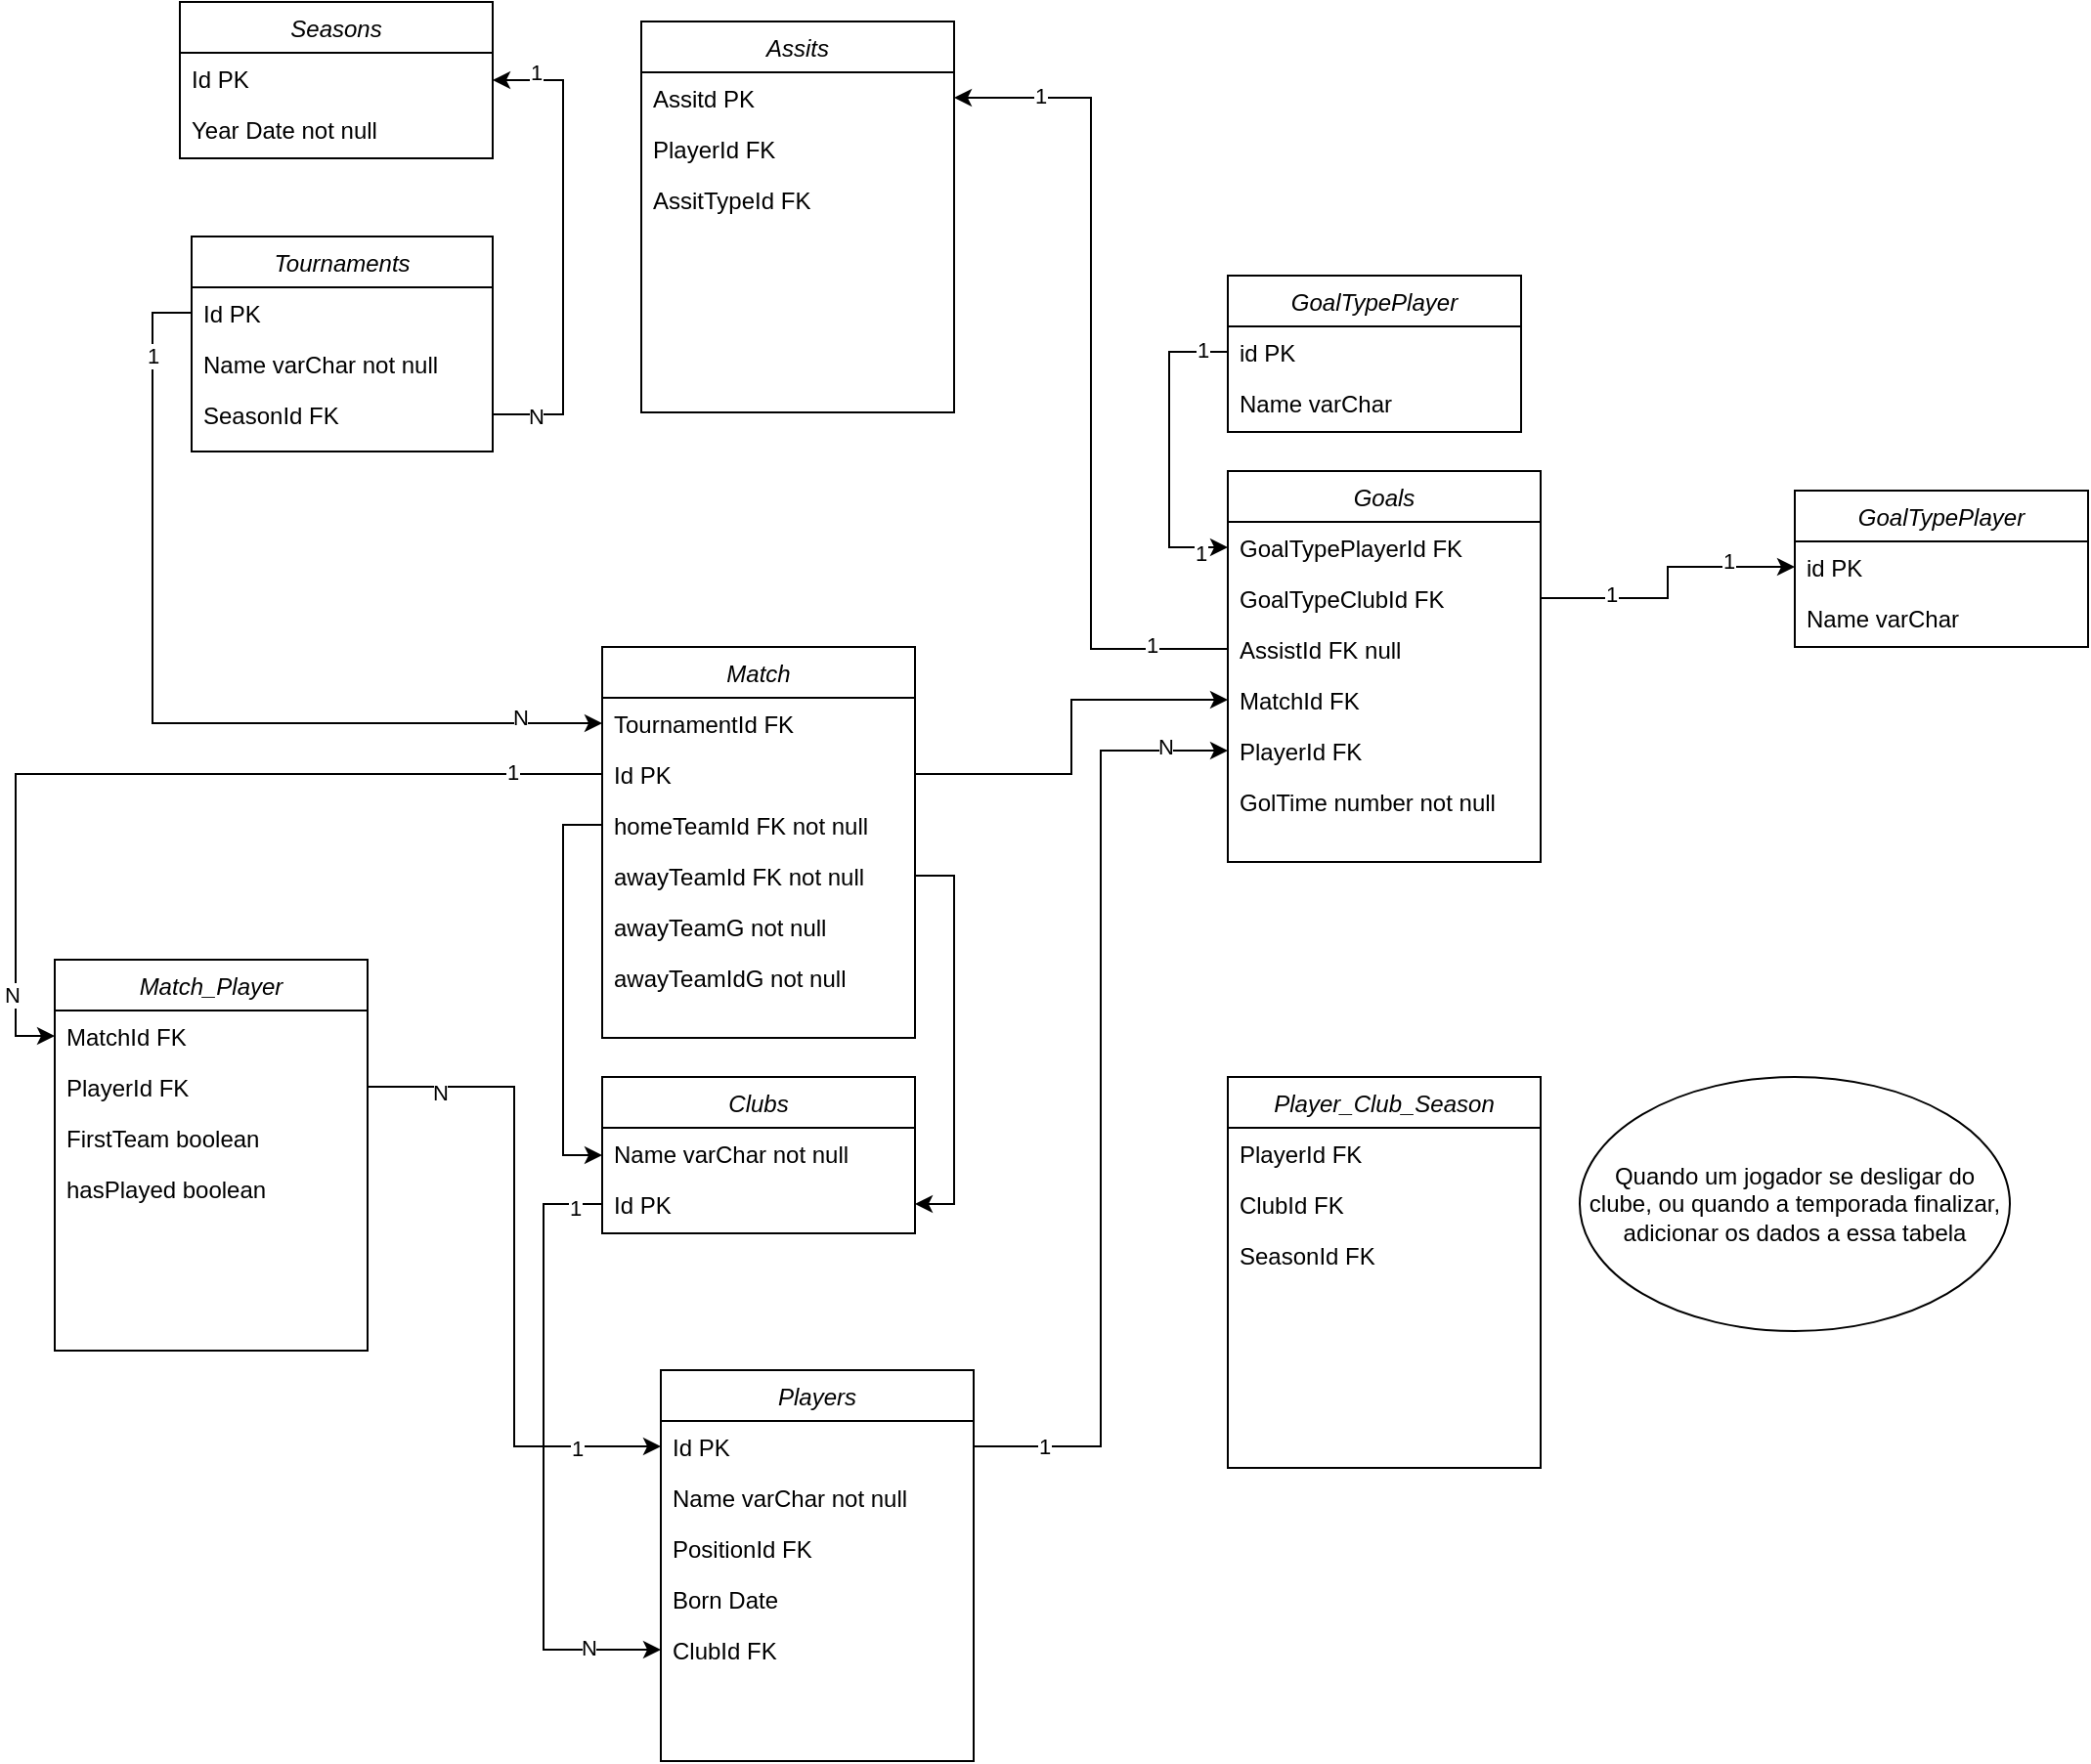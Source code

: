 <mxfile version="22.1.2" type="device">
  <diagram id="C5RBs43oDa-KdzZeNtuy" name="Page-1">
    <mxGraphModel dx="1728" dy="1906" grid="1" gridSize="10" guides="1" tooltips="1" connect="1" arrows="1" fold="1" page="1" pageScale="1" pageWidth="827" pageHeight="1169" math="0" shadow="0">
      <root>
        <mxCell id="WIyWlLk6GJQsqaUBKTNV-0" />
        <mxCell id="WIyWlLk6GJQsqaUBKTNV-1" parent="WIyWlLk6GJQsqaUBKTNV-0" />
        <mxCell id="zkfFHV4jXpPFQw0GAbJ--0" value="Clubs" style="swimlane;fontStyle=2;align=center;verticalAlign=top;childLayout=stackLayout;horizontal=1;startSize=26;horizontalStack=0;resizeParent=1;resizeLast=0;collapsible=1;marginBottom=0;rounded=0;shadow=0;strokeWidth=1;" parent="WIyWlLk6GJQsqaUBKTNV-1" vertex="1">
          <mxGeometry x="340" y="300" width="160" height="80" as="geometry">
            <mxRectangle x="230" y="140" width="160" height="26" as="alternateBounds" />
          </mxGeometry>
        </mxCell>
        <mxCell id="ih_lmi8sI8dgWhT0qdOS-45" value="Name varChar not null" style="text;align=left;verticalAlign=top;spacingLeft=4;spacingRight=4;overflow=hidden;rotatable=0;points=[[0,0.5],[1,0.5]];portConstraint=eastwest;" vertex="1" parent="zkfFHV4jXpPFQw0GAbJ--0">
          <mxGeometry y="26" width="160" height="26" as="geometry" />
        </mxCell>
        <mxCell id="zkfFHV4jXpPFQw0GAbJ--1" value="Id PK" style="text;align=left;verticalAlign=top;spacingLeft=4;spacingRight=4;overflow=hidden;rotatable=0;points=[[0,0.5],[1,0.5]];portConstraint=eastwest;" parent="zkfFHV4jXpPFQw0GAbJ--0" vertex="1">
          <mxGeometry y="52" width="160" height="26" as="geometry" />
        </mxCell>
        <mxCell id="ih_lmi8sI8dgWhT0qdOS-0" value="Seasons" style="swimlane;fontStyle=2;align=center;verticalAlign=top;childLayout=stackLayout;horizontal=1;startSize=26;horizontalStack=0;resizeParent=1;resizeLast=0;collapsible=1;marginBottom=0;rounded=0;shadow=0;strokeWidth=1;" vertex="1" parent="WIyWlLk6GJQsqaUBKTNV-1">
          <mxGeometry x="124" y="-250" width="160" height="80" as="geometry">
            <mxRectangle x="230" y="140" width="160" height="26" as="alternateBounds" />
          </mxGeometry>
        </mxCell>
        <mxCell id="ih_lmi8sI8dgWhT0qdOS-1" value="Id PK" style="text;align=left;verticalAlign=top;spacingLeft=4;spacingRight=4;overflow=hidden;rotatable=0;points=[[0,0.5],[1,0.5]];portConstraint=eastwest;" vertex="1" parent="ih_lmi8sI8dgWhT0qdOS-0">
          <mxGeometry y="26" width="160" height="26" as="geometry" />
        </mxCell>
        <mxCell id="ih_lmi8sI8dgWhT0qdOS-2" value="Year Date not null" style="text;align=left;verticalAlign=top;spacingLeft=4;spacingRight=4;overflow=hidden;rotatable=0;points=[[0,0.5],[1,0.5]];portConstraint=eastwest;" vertex="1" parent="ih_lmi8sI8dgWhT0qdOS-0">
          <mxGeometry y="52" width="160" height="26" as="geometry" />
        </mxCell>
        <mxCell id="ih_lmi8sI8dgWhT0qdOS-4" value="Tournaments" style="swimlane;fontStyle=2;align=center;verticalAlign=top;childLayout=stackLayout;horizontal=1;startSize=26;horizontalStack=0;resizeParent=1;resizeLast=0;collapsible=1;marginBottom=0;rounded=0;shadow=0;strokeWidth=1;" vertex="1" parent="WIyWlLk6GJQsqaUBKTNV-1">
          <mxGeometry x="130" y="-130" width="154" height="110" as="geometry">
            <mxRectangle x="230" y="140" width="160" height="26" as="alternateBounds" />
          </mxGeometry>
        </mxCell>
        <mxCell id="ih_lmi8sI8dgWhT0qdOS-5" value="Id PK" style="text;align=left;verticalAlign=top;spacingLeft=4;spacingRight=4;overflow=hidden;rotatable=0;points=[[0,0.5],[1,0.5]];portConstraint=eastwest;" vertex="1" parent="ih_lmi8sI8dgWhT0qdOS-4">
          <mxGeometry y="26" width="154" height="26" as="geometry" />
        </mxCell>
        <mxCell id="ih_lmi8sI8dgWhT0qdOS-8" value="Name varChar not null" style="text;align=left;verticalAlign=top;spacingLeft=4;spacingRight=4;overflow=hidden;rotatable=0;points=[[0,0.5],[1,0.5]];portConstraint=eastwest;" vertex="1" parent="ih_lmi8sI8dgWhT0qdOS-4">
          <mxGeometry y="52" width="154" height="26" as="geometry" />
        </mxCell>
        <mxCell id="ih_lmi8sI8dgWhT0qdOS-10" value="SeasonId FK" style="text;align=left;verticalAlign=top;spacingLeft=4;spacingRight=4;overflow=hidden;rotatable=0;points=[[0,0.5],[1,0.5]];portConstraint=eastwest;" vertex="1" parent="ih_lmi8sI8dgWhT0qdOS-4">
          <mxGeometry y="78" width="154" height="26" as="geometry" />
        </mxCell>
        <mxCell id="ih_lmi8sI8dgWhT0qdOS-65" value="Match" style="swimlane;fontStyle=2;align=center;verticalAlign=top;childLayout=stackLayout;horizontal=1;startSize=26;horizontalStack=0;resizeParent=1;resizeLast=0;collapsible=1;marginBottom=0;rounded=0;shadow=0;strokeWidth=1;" vertex="1" parent="WIyWlLk6GJQsqaUBKTNV-1">
          <mxGeometry x="340" y="80" width="160" height="200" as="geometry">
            <mxRectangle x="230" y="140" width="160" height="26" as="alternateBounds" />
          </mxGeometry>
        </mxCell>
        <mxCell id="ih_lmi8sI8dgWhT0qdOS-71" value="TournamentId FK" style="text;align=left;verticalAlign=top;spacingLeft=4;spacingRight=4;overflow=hidden;rotatable=0;points=[[0,0.5],[1,0.5]];portConstraint=eastwest;" vertex="1" parent="ih_lmi8sI8dgWhT0qdOS-65">
          <mxGeometry y="26" width="160" height="26" as="geometry" />
        </mxCell>
        <mxCell id="ih_lmi8sI8dgWhT0qdOS-70" value="Id PK" style="text;align=left;verticalAlign=top;spacingLeft=4;spacingRight=4;overflow=hidden;rotatable=0;points=[[0,0.5],[1,0.5]];portConstraint=eastwest;" vertex="1" parent="ih_lmi8sI8dgWhT0qdOS-65">
          <mxGeometry y="52" width="160" height="26" as="geometry" />
        </mxCell>
        <mxCell id="ih_lmi8sI8dgWhT0qdOS-81" value="homeTeamId FK not null" style="text;align=left;verticalAlign=top;spacingLeft=4;spacingRight=4;overflow=hidden;rotatable=0;points=[[0,0.5],[1,0.5]];portConstraint=eastwest;" vertex="1" parent="ih_lmi8sI8dgWhT0qdOS-65">
          <mxGeometry y="78" width="160" height="26" as="geometry" />
        </mxCell>
        <mxCell id="ih_lmi8sI8dgWhT0qdOS-82" value="awayTeamId FK not null" style="text;align=left;verticalAlign=top;spacingLeft=4;spacingRight=4;overflow=hidden;rotatable=0;points=[[0,0.5],[1,0.5]];portConstraint=eastwest;" vertex="1" parent="ih_lmi8sI8dgWhT0qdOS-65">
          <mxGeometry y="104" width="160" height="26" as="geometry" />
        </mxCell>
        <mxCell id="ih_lmi8sI8dgWhT0qdOS-130" value="awayTeamG not null" style="text;align=left;verticalAlign=top;spacingLeft=4;spacingRight=4;overflow=hidden;rotatable=0;points=[[0,0.5],[1,0.5]];portConstraint=eastwest;" vertex="1" parent="ih_lmi8sI8dgWhT0qdOS-65">
          <mxGeometry y="130" width="160" height="26" as="geometry" />
        </mxCell>
        <mxCell id="ih_lmi8sI8dgWhT0qdOS-131" value="awayTeamIdG not null" style="text;align=left;verticalAlign=top;spacingLeft=4;spacingRight=4;overflow=hidden;rotatable=0;points=[[0,0.5],[1,0.5]];portConstraint=eastwest;" vertex="1" parent="ih_lmi8sI8dgWhT0qdOS-65">
          <mxGeometry y="156" width="160" height="26" as="geometry" />
        </mxCell>
        <mxCell id="ih_lmi8sI8dgWhT0qdOS-75" value="Goals" style="swimlane;fontStyle=2;align=center;verticalAlign=top;childLayout=stackLayout;horizontal=1;startSize=26;horizontalStack=0;resizeParent=1;resizeLast=0;collapsible=1;marginBottom=0;rounded=0;shadow=0;strokeWidth=1;" vertex="1" parent="WIyWlLk6GJQsqaUBKTNV-1">
          <mxGeometry x="660" y="-10" width="160" height="200" as="geometry">
            <mxRectangle x="230" y="140" width="160" height="26" as="alternateBounds" />
          </mxGeometry>
        </mxCell>
        <mxCell id="ih_lmi8sI8dgWhT0qdOS-80" value="GoalTypePlayerId FK" style="text;align=left;verticalAlign=top;spacingLeft=4;spacingRight=4;overflow=hidden;rotatable=0;points=[[0,0.5],[1,0.5]];portConstraint=eastwest;" vertex="1" parent="ih_lmi8sI8dgWhT0qdOS-75">
          <mxGeometry y="26" width="160" height="26" as="geometry" />
        </mxCell>
        <mxCell id="ih_lmi8sI8dgWhT0qdOS-161" value="GoalTypeClubId FK" style="text;align=left;verticalAlign=top;spacingLeft=4;spacingRight=4;overflow=hidden;rotatable=0;points=[[0,0.5],[1,0.5]];portConstraint=eastwest;" vertex="1" parent="ih_lmi8sI8dgWhT0qdOS-75">
          <mxGeometry y="52" width="160" height="26" as="geometry" />
        </mxCell>
        <mxCell id="ih_lmi8sI8dgWhT0qdOS-88" value="AssistId FK null " style="text;align=left;verticalAlign=top;spacingLeft=4;spacingRight=4;overflow=hidden;rotatable=0;points=[[0,0.5],[1,0.5]];portConstraint=eastwest;" vertex="1" parent="ih_lmi8sI8dgWhT0qdOS-75">
          <mxGeometry y="78" width="160" height="26" as="geometry" />
        </mxCell>
        <mxCell id="ih_lmi8sI8dgWhT0qdOS-76" value="MatchId FK" style="text;align=left;verticalAlign=top;spacingLeft=4;spacingRight=4;overflow=hidden;rotatable=0;points=[[0,0.5],[1,0.5]];portConstraint=eastwest;" vertex="1" parent="ih_lmi8sI8dgWhT0qdOS-75">
          <mxGeometry y="104" width="160" height="26" as="geometry" />
        </mxCell>
        <mxCell id="ih_lmi8sI8dgWhT0qdOS-79" value="PlayerId FK&#xa;" style="text;align=left;verticalAlign=top;spacingLeft=4;spacingRight=4;overflow=hidden;rotatable=0;points=[[0,0.5],[1,0.5]];portConstraint=eastwest;" vertex="1" parent="ih_lmi8sI8dgWhT0qdOS-75">
          <mxGeometry y="130" width="160" height="26" as="geometry" />
        </mxCell>
        <mxCell id="ih_lmi8sI8dgWhT0qdOS-132" value="GolTime number not null" style="text;align=left;verticalAlign=top;spacingLeft=4;spacingRight=4;overflow=hidden;rotatable=0;points=[[0,0.5],[1,0.5]];portConstraint=eastwest;" vertex="1" parent="ih_lmi8sI8dgWhT0qdOS-75">
          <mxGeometry y="156" width="160" height="26" as="geometry" />
        </mxCell>
        <mxCell id="ih_lmi8sI8dgWhT0qdOS-83" value="Assits" style="swimlane;fontStyle=2;align=center;verticalAlign=top;childLayout=stackLayout;horizontal=1;startSize=26;horizontalStack=0;resizeParent=1;resizeLast=0;collapsible=1;marginBottom=0;rounded=0;shadow=0;strokeWidth=1;" vertex="1" parent="WIyWlLk6GJQsqaUBKTNV-1">
          <mxGeometry x="360" y="-240" width="160" height="200" as="geometry">
            <mxRectangle x="230" y="140" width="160" height="26" as="alternateBounds" />
          </mxGeometry>
        </mxCell>
        <mxCell id="ih_lmi8sI8dgWhT0qdOS-87" value="Assitd PK" style="text;align=left;verticalAlign=top;spacingLeft=4;spacingRight=4;overflow=hidden;rotatable=0;points=[[0,0.5],[1,0.5]];portConstraint=eastwest;" vertex="1" parent="ih_lmi8sI8dgWhT0qdOS-83">
          <mxGeometry y="26" width="160" height="26" as="geometry" />
        </mxCell>
        <mxCell id="ih_lmi8sI8dgWhT0qdOS-85" value="PlayerId FK&#xa;" style="text;align=left;verticalAlign=top;spacingLeft=4;spacingRight=4;overflow=hidden;rotatable=0;points=[[0,0.5],[1,0.5]];portConstraint=eastwest;" vertex="1" parent="ih_lmi8sI8dgWhT0qdOS-83">
          <mxGeometry y="52" width="160" height="26" as="geometry" />
        </mxCell>
        <mxCell id="ih_lmi8sI8dgWhT0qdOS-86" value="AssitTypeId FK" style="text;align=left;verticalAlign=top;spacingLeft=4;spacingRight=4;overflow=hidden;rotatable=0;points=[[0,0.5],[1,0.5]];portConstraint=eastwest;" vertex="1" parent="ih_lmi8sI8dgWhT0qdOS-83">
          <mxGeometry y="78" width="160" height="26" as="geometry" />
        </mxCell>
        <mxCell id="ih_lmi8sI8dgWhT0qdOS-89" value="Match_Player" style="swimlane;fontStyle=2;align=center;verticalAlign=top;childLayout=stackLayout;horizontal=1;startSize=26;horizontalStack=0;resizeParent=1;resizeLast=0;collapsible=1;marginBottom=0;rounded=0;shadow=0;strokeWidth=1;" vertex="1" parent="WIyWlLk6GJQsqaUBKTNV-1">
          <mxGeometry x="60" y="240" width="160" height="200" as="geometry">
            <mxRectangle x="230" y="140" width="160" height="26" as="alternateBounds" />
          </mxGeometry>
        </mxCell>
        <mxCell id="ih_lmi8sI8dgWhT0qdOS-90" value="MatchId FK" style="text;align=left;verticalAlign=top;spacingLeft=4;spacingRight=4;overflow=hidden;rotatable=0;points=[[0,0.5],[1,0.5]];portConstraint=eastwest;" vertex="1" parent="ih_lmi8sI8dgWhT0qdOS-89">
          <mxGeometry y="26" width="160" height="26" as="geometry" />
        </mxCell>
        <mxCell id="ih_lmi8sI8dgWhT0qdOS-100" value="PlayerId FK" style="text;align=left;verticalAlign=top;spacingLeft=4;spacingRight=4;overflow=hidden;rotatable=0;points=[[0,0.5],[1,0.5]];portConstraint=eastwest;" vertex="1" parent="ih_lmi8sI8dgWhT0qdOS-89">
          <mxGeometry y="52" width="160" height="26" as="geometry" />
        </mxCell>
        <mxCell id="ih_lmi8sI8dgWhT0qdOS-101" value="FirstTeam boolean" style="text;align=left;verticalAlign=top;spacingLeft=4;spacingRight=4;overflow=hidden;rotatable=0;points=[[0,0.5],[1,0.5]];portConstraint=eastwest;" vertex="1" parent="ih_lmi8sI8dgWhT0qdOS-89">
          <mxGeometry y="78" width="160" height="26" as="geometry" />
        </mxCell>
        <mxCell id="ih_lmi8sI8dgWhT0qdOS-103" value="hasPlayed boolean" style="text;align=left;verticalAlign=top;spacingLeft=4;spacingRight=4;overflow=hidden;rotatable=0;points=[[0,0.5],[1,0.5]];portConstraint=eastwest;" vertex="1" parent="ih_lmi8sI8dgWhT0qdOS-89">
          <mxGeometry y="104" width="160" height="26" as="geometry" />
        </mxCell>
        <mxCell id="ih_lmi8sI8dgWhT0qdOS-110" value="Players" style="swimlane;fontStyle=2;align=center;verticalAlign=top;childLayout=stackLayout;horizontal=1;startSize=26;horizontalStack=0;resizeParent=1;resizeLast=0;collapsible=1;marginBottom=0;rounded=0;shadow=0;strokeWidth=1;" vertex="1" parent="WIyWlLk6GJQsqaUBKTNV-1">
          <mxGeometry x="370" y="450" width="160" height="200" as="geometry">
            <mxRectangle x="230" y="140" width="160" height="26" as="alternateBounds" />
          </mxGeometry>
        </mxCell>
        <mxCell id="ih_lmi8sI8dgWhT0qdOS-111" value="Id PK" style="text;align=left;verticalAlign=top;spacingLeft=4;spacingRight=4;overflow=hidden;rotatable=0;points=[[0,0.5],[1,0.5]];portConstraint=eastwest;" vertex="1" parent="ih_lmi8sI8dgWhT0qdOS-110">
          <mxGeometry y="26" width="160" height="26" as="geometry" />
        </mxCell>
        <mxCell id="ih_lmi8sI8dgWhT0qdOS-112" value="Name varChar not null" style="text;align=left;verticalAlign=top;spacingLeft=4;spacingRight=4;overflow=hidden;rotatable=0;points=[[0,0.5],[1,0.5]];portConstraint=eastwest;" vertex="1" parent="ih_lmi8sI8dgWhT0qdOS-110">
          <mxGeometry y="52" width="160" height="26" as="geometry" />
        </mxCell>
        <mxCell id="ih_lmi8sI8dgWhT0qdOS-113" value="PositionId FK" style="text;align=left;verticalAlign=top;spacingLeft=4;spacingRight=4;overflow=hidden;rotatable=0;points=[[0,0.5],[1,0.5]];portConstraint=eastwest;" vertex="1" parent="ih_lmi8sI8dgWhT0qdOS-110">
          <mxGeometry y="78" width="160" height="26" as="geometry" />
        </mxCell>
        <mxCell id="ih_lmi8sI8dgWhT0qdOS-133" value="Born Date" style="text;align=left;verticalAlign=top;spacingLeft=4;spacingRight=4;overflow=hidden;rotatable=0;points=[[0,0.5],[1,0.5]];portConstraint=eastwest;" vertex="1" parent="ih_lmi8sI8dgWhT0qdOS-110">
          <mxGeometry y="104" width="160" height="26" as="geometry" />
        </mxCell>
        <mxCell id="ih_lmi8sI8dgWhT0qdOS-140" value="ClubId FK" style="text;align=left;verticalAlign=top;spacingLeft=4;spacingRight=4;overflow=hidden;rotatable=0;points=[[0,0.5],[1,0.5]];portConstraint=eastwest;" vertex="1" parent="ih_lmi8sI8dgWhT0qdOS-110">
          <mxGeometry y="130" width="160" height="26" as="geometry" />
        </mxCell>
        <mxCell id="ih_lmi8sI8dgWhT0qdOS-118" style="edgeStyle=orthogonalEdgeStyle;rounded=0;orthogonalLoop=1;jettySize=auto;html=1;exitX=1;exitY=0.5;exitDx=0;exitDy=0;" edge="1" parent="WIyWlLk6GJQsqaUBKTNV-1" source="ih_lmi8sI8dgWhT0qdOS-10" target="ih_lmi8sI8dgWhT0qdOS-1">
          <mxGeometry relative="1" as="geometry">
            <Array as="points">
              <mxPoint x="320" y="-39" />
              <mxPoint x="320" y="-210" />
            </Array>
          </mxGeometry>
        </mxCell>
        <mxCell id="ih_lmi8sI8dgWhT0qdOS-149" value="1" style="edgeLabel;html=1;align=center;verticalAlign=middle;resizable=0;points=[];" vertex="1" connectable="0" parent="ih_lmi8sI8dgWhT0qdOS-118">
          <mxGeometry x="0.819" y="-4" relative="1" as="geometry">
            <mxPoint as="offset" />
          </mxGeometry>
        </mxCell>
        <mxCell id="ih_lmi8sI8dgWhT0qdOS-150" value="N" style="edgeLabel;html=1;align=center;verticalAlign=middle;resizable=0;points=[];" vertex="1" connectable="0" parent="ih_lmi8sI8dgWhT0qdOS-118">
          <mxGeometry x="-0.819" y="-1" relative="1" as="geometry">
            <mxPoint as="offset" />
          </mxGeometry>
        </mxCell>
        <mxCell id="ih_lmi8sI8dgWhT0qdOS-119" style="edgeStyle=orthogonalEdgeStyle;rounded=0;orthogonalLoop=1;jettySize=auto;html=1;exitX=0;exitY=0.5;exitDx=0;exitDy=0;entryX=0;entryY=0.5;entryDx=0;entryDy=0;" edge="1" parent="WIyWlLk6GJQsqaUBKTNV-1" source="ih_lmi8sI8dgWhT0qdOS-5" target="ih_lmi8sI8dgWhT0qdOS-71">
          <mxGeometry relative="1" as="geometry" />
        </mxCell>
        <mxCell id="ih_lmi8sI8dgWhT0qdOS-185" value="1" style="edgeLabel;html=1;align=center;verticalAlign=middle;resizable=0;points=[];" vertex="1" connectable="0" parent="ih_lmi8sI8dgWhT0qdOS-119">
          <mxGeometry x="-0.819" relative="1" as="geometry">
            <mxPoint as="offset" />
          </mxGeometry>
        </mxCell>
        <mxCell id="ih_lmi8sI8dgWhT0qdOS-186" value="N" style="edgeLabel;html=1;align=center;verticalAlign=middle;resizable=0;points=[];" vertex="1" connectable="0" parent="ih_lmi8sI8dgWhT0qdOS-119">
          <mxGeometry x="0.817" y="3" relative="1" as="geometry">
            <mxPoint as="offset" />
          </mxGeometry>
        </mxCell>
        <mxCell id="ih_lmi8sI8dgWhT0qdOS-120" style="edgeStyle=orthogonalEdgeStyle;rounded=0;orthogonalLoop=1;jettySize=auto;html=1;exitX=0;exitY=0.5;exitDx=0;exitDy=0;entryX=0;entryY=0.5;entryDx=0;entryDy=0;" edge="1" parent="WIyWlLk6GJQsqaUBKTNV-1" source="ih_lmi8sI8dgWhT0qdOS-81" target="zkfFHV4jXpPFQw0GAbJ--0">
          <mxGeometry relative="1" as="geometry" />
        </mxCell>
        <mxCell id="ih_lmi8sI8dgWhT0qdOS-121" style="edgeStyle=orthogonalEdgeStyle;rounded=0;orthogonalLoop=1;jettySize=auto;html=1;exitX=1;exitY=0.5;exitDx=0;exitDy=0;entryX=1;entryY=0.5;entryDx=0;entryDy=0;" edge="1" parent="WIyWlLk6GJQsqaUBKTNV-1" source="ih_lmi8sI8dgWhT0qdOS-82" target="zkfFHV4jXpPFQw0GAbJ--1">
          <mxGeometry relative="1" as="geometry" />
        </mxCell>
        <mxCell id="ih_lmi8sI8dgWhT0qdOS-122" style="edgeStyle=orthogonalEdgeStyle;rounded=0;orthogonalLoop=1;jettySize=auto;html=1;exitX=1;exitY=0.5;exitDx=0;exitDy=0;entryX=0;entryY=0.5;entryDx=0;entryDy=0;" edge="1" parent="WIyWlLk6GJQsqaUBKTNV-1" source="ih_lmi8sI8dgWhT0qdOS-70" target="ih_lmi8sI8dgWhT0qdOS-76">
          <mxGeometry relative="1" as="geometry" />
        </mxCell>
        <mxCell id="ih_lmi8sI8dgWhT0qdOS-126" style="edgeStyle=orthogonalEdgeStyle;rounded=0;orthogonalLoop=1;jettySize=auto;html=1;exitX=0;exitY=0.5;exitDx=0;exitDy=0;entryX=0;entryY=0.5;entryDx=0;entryDy=0;" edge="1" parent="WIyWlLk6GJQsqaUBKTNV-1" source="ih_lmi8sI8dgWhT0qdOS-70" target="ih_lmi8sI8dgWhT0qdOS-90">
          <mxGeometry relative="1" as="geometry" />
        </mxCell>
        <mxCell id="ih_lmi8sI8dgWhT0qdOS-183" value="1" style="edgeLabel;html=1;align=center;verticalAlign=middle;resizable=0;points=[];" vertex="1" connectable="0" parent="ih_lmi8sI8dgWhT0qdOS-126">
          <mxGeometry x="-0.796" y="-1" relative="1" as="geometry">
            <mxPoint as="offset" />
          </mxGeometry>
        </mxCell>
        <mxCell id="ih_lmi8sI8dgWhT0qdOS-184" value="N" style="edgeLabel;html=1;align=center;verticalAlign=middle;resizable=0;points=[];" vertex="1" connectable="0" parent="ih_lmi8sI8dgWhT0qdOS-126">
          <mxGeometry x="0.82" y="-2" relative="1" as="geometry">
            <mxPoint as="offset" />
          </mxGeometry>
        </mxCell>
        <mxCell id="ih_lmi8sI8dgWhT0qdOS-128" style="edgeStyle=orthogonalEdgeStyle;rounded=0;orthogonalLoop=1;jettySize=auto;html=1;exitX=0;exitY=0.5;exitDx=0;exitDy=0;" edge="1" parent="WIyWlLk6GJQsqaUBKTNV-1" source="ih_lmi8sI8dgWhT0qdOS-88" target="ih_lmi8sI8dgWhT0qdOS-87">
          <mxGeometry relative="1" as="geometry" />
        </mxCell>
        <mxCell id="ih_lmi8sI8dgWhT0qdOS-151" value="1" style="edgeLabel;html=1;align=center;verticalAlign=middle;resizable=0;points=[];" vertex="1" connectable="0" parent="ih_lmi8sI8dgWhT0qdOS-128">
          <mxGeometry x="-0.813" y="-2" relative="1" as="geometry">
            <mxPoint as="offset" />
          </mxGeometry>
        </mxCell>
        <mxCell id="ih_lmi8sI8dgWhT0qdOS-152" value="1" style="edgeLabel;html=1;align=center;verticalAlign=middle;resizable=0;points=[];" vertex="1" connectable="0" parent="ih_lmi8sI8dgWhT0qdOS-128">
          <mxGeometry x="0.791" y="-1" relative="1" as="geometry">
            <mxPoint as="offset" />
          </mxGeometry>
        </mxCell>
        <mxCell id="ih_lmi8sI8dgWhT0qdOS-129" style="edgeStyle=orthogonalEdgeStyle;rounded=0;orthogonalLoop=1;jettySize=auto;html=1;exitX=1;exitY=0.5;exitDx=0;exitDy=0;entryX=0;entryY=0.5;entryDx=0;entryDy=0;" edge="1" parent="WIyWlLk6GJQsqaUBKTNV-1" source="ih_lmi8sI8dgWhT0qdOS-100" target="ih_lmi8sI8dgWhT0qdOS-111">
          <mxGeometry relative="1" as="geometry" />
        </mxCell>
        <mxCell id="ih_lmi8sI8dgWhT0qdOS-173" value="1" style="edgeLabel;html=1;align=center;verticalAlign=middle;resizable=0;points=[];" vertex="1" connectable="0" parent="ih_lmi8sI8dgWhT0qdOS-129">
          <mxGeometry x="0.743" y="-1" relative="1" as="geometry">
            <mxPoint as="offset" />
          </mxGeometry>
        </mxCell>
        <mxCell id="ih_lmi8sI8dgWhT0qdOS-175" value="N" style="edgeLabel;html=1;align=center;verticalAlign=middle;resizable=0;points=[];" vertex="1" connectable="0" parent="ih_lmi8sI8dgWhT0qdOS-129">
          <mxGeometry x="-0.778" y="-3" relative="1" as="geometry">
            <mxPoint as="offset" />
          </mxGeometry>
        </mxCell>
        <mxCell id="ih_lmi8sI8dgWhT0qdOS-134" value="Player_Club_Season" style="swimlane;fontStyle=2;align=center;verticalAlign=top;childLayout=stackLayout;horizontal=1;startSize=26;horizontalStack=0;resizeParent=1;resizeLast=0;collapsible=1;marginBottom=0;rounded=0;shadow=0;strokeWidth=1;" vertex="1" parent="WIyWlLk6GJQsqaUBKTNV-1">
          <mxGeometry x="660" y="300" width="160" height="200" as="geometry">
            <mxRectangle x="230" y="140" width="160" height="26" as="alternateBounds" />
          </mxGeometry>
        </mxCell>
        <mxCell id="ih_lmi8sI8dgWhT0qdOS-135" value="PlayerId FK" style="text;align=left;verticalAlign=top;spacingLeft=4;spacingRight=4;overflow=hidden;rotatable=0;points=[[0,0.5],[1,0.5]];portConstraint=eastwest;" vertex="1" parent="ih_lmi8sI8dgWhT0qdOS-134">
          <mxGeometry y="26" width="160" height="26" as="geometry" />
        </mxCell>
        <mxCell id="ih_lmi8sI8dgWhT0qdOS-136" value="ClubId FK" style="text;align=left;verticalAlign=top;spacingLeft=4;spacingRight=4;overflow=hidden;rotatable=0;points=[[0,0.5],[1,0.5]];portConstraint=eastwest;" vertex="1" parent="ih_lmi8sI8dgWhT0qdOS-134">
          <mxGeometry y="52" width="160" height="26" as="geometry" />
        </mxCell>
        <mxCell id="ih_lmi8sI8dgWhT0qdOS-137" value="SeasonId FK" style="text;align=left;verticalAlign=top;spacingLeft=4;spacingRight=4;overflow=hidden;rotatable=0;points=[[0,0.5],[1,0.5]];portConstraint=eastwest;" vertex="1" parent="ih_lmi8sI8dgWhT0qdOS-134">
          <mxGeometry y="78" width="160" height="26" as="geometry" />
        </mxCell>
        <mxCell id="ih_lmi8sI8dgWhT0qdOS-144" value="Quando um jogador se desligar do clube, ou quando a temporada finalizar, adicionar os dados a essa tabela" style="ellipse;whiteSpace=wrap;html=1;" vertex="1" parent="WIyWlLk6GJQsqaUBKTNV-1">
          <mxGeometry x="840" y="300" width="220" height="130" as="geometry" />
        </mxCell>
        <mxCell id="ih_lmi8sI8dgWhT0qdOS-153" value="GoalTypePlayer" style="swimlane;fontStyle=2;align=center;verticalAlign=top;childLayout=stackLayout;horizontal=1;startSize=26;horizontalStack=0;resizeParent=1;resizeLast=0;collapsible=1;marginBottom=0;rounded=0;shadow=0;strokeWidth=1;" vertex="1" parent="WIyWlLk6GJQsqaUBKTNV-1">
          <mxGeometry x="660" y="-110" width="150" height="80" as="geometry">
            <mxRectangle x="230" y="140" width="160" height="26" as="alternateBounds" />
          </mxGeometry>
        </mxCell>
        <mxCell id="ih_lmi8sI8dgWhT0qdOS-154" value="id PK" style="text;align=left;verticalAlign=top;spacingLeft=4;spacingRight=4;overflow=hidden;rotatable=0;points=[[0,0.5],[1,0.5]];portConstraint=eastwest;" vertex="1" parent="ih_lmi8sI8dgWhT0qdOS-153">
          <mxGeometry y="26" width="150" height="26" as="geometry" />
        </mxCell>
        <mxCell id="ih_lmi8sI8dgWhT0qdOS-160" value="Name varChar" style="text;align=left;verticalAlign=top;spacingLeft=4;spacingRight=4;overflow=hidden;rotatable=0;points=[[0,0.5],[1,0.5]];portConstraint=eastwest;" vertex="1" parent="ih_lmi8sI8dgWhT0qdOS-153">
          <mxGeometry y="52" width="150" height="26" as="geometry" />
        </mxCell>
        <mxCell id="ih_lmi8sI8dgWhT0qdOS-159" style="edgeStyle=orthogonalEdgeStyle;rounded=0;orthogonalLoop=1;jettySize=auto;html=1;exitX=0;exitY=0.5;exitDx=0;exitDy=0;entryX=0;entryY=0.5;entryDx=0;entryDy=0;" edge="1" parent="WIyWlLk6GJQsqaUBKTNV-1" source="ih_lmi8sI8dgWhT0qdOS-154" target="ih_lmi8sI8dgWhT0qdOS-80">
          <mxGeometry relative="1" as="geometry">
            <Array as="points">
              <mxPoint x="630" y="-71" />
              <mxPoint x="630" y="29" />
            </Array>
          </mxGeometry>
        </mxCell>
        <mxCell id="ih_lmi8sI8dgWhT0qdOS-168" value="1" style="edgeLabel;html=1;align=center;verticalAlign=middle;resizable=0;points=[];" vertex="1" connectable="0" parent="ih_lmi8sI8dgWhT0qdOS-159">
          <mxGeometry x="-0.838" y="-1" relative="1" as="geometry">
            <mxPoint as="offset" />
          </mxGeometry>
        </mxCell>
        <mxCell id="ih_lmi8sI8dgWhT0qdOS-169" value="1" style="edgeLabel;html=1;align=center;verticalAlign=middle;resizable=0;points=[];" vertex="1" connectable="0" parent="ih_lmi8sI8dgWhT0qdOS-159">
          <mxGeometry x="0.817" y="-3" relative="1" as="geometry">
            <mxPoint as="offset" />
          </mxGeometry>
        </mxCell>
        <mxCell id="ih_lmi8sI8dgWhT0qdOS-162" value="GoalTypePlayer" style="swimlane;fontStyle=2;align=center;verticalAlign=top;childLayout=stackLayout;horizontal=1;startSize=26;horizontalStack=0;resizeParent=1;resizeLast=0;collapsible=1;marginBottom=0;rounded=0;shadow=0;strokeWidth=1;" vertex="1" parent="WIyWlLk6GJQsqaUBKTNV-1">
          <mxGeometry x="950" width="150" height="80" as="geometry">
            <mxRectangle x="230" y="140" width="160" height="26" as="alternateBounds" />
          </mxGeometry>
        </mxCell>
        <mxCell id="ih_lmi8sI8dgWhT0qdOS-163" value="id PK" style="text;align=left;verticalAlign=top;spacingLeft=4;spacingRight=4;overflow=hidden;rotatable=0;points=[[0,0.5],[1,0.5]];portConstraint=eastwest;" vertex="1" parent="ih_lmi8sI8dgWhT0qdOS-162">
          <mxGeometry y="26" width="150" height="26" as="geometry" />
        </mxCell>
        <mxCell id="ih_lmi8sI8dgWhT0qdOS-164" value="Name varChar" style="text;align=left;verticalAlign=top;spacingLeft=4;spacingRight=4;overflow=hidden;rotatable=0;points=[[0,0.5],[1,0.5]];portConstraint=eastwest;" vertex="1" parent="ih_lmi8sI8dgWhT0qdOS-162">
          <mxGeometry y="52" width="150" height="26" as="geometry" />
        </mxCell>
        <mxCell id="ih_lmi8sI8dgWhT0qdOS-165" style="edgeStyle=orthogonalEdgeStyle;rounded=0;orthogonalLoop=1;jettySize=auto;html=1;exitX=1;exitY=0.5;exitDx=0;exitDy=0;entryX=0;entryY=0.5;entryDx=0;entryDy=0;" edge="1" parent="WIyWlLk6GJQsqaUBKTNV-1" source="ih_lmi8sI8dgWhT0qdOS-161" target="ih_lmi8sI8dgWhT0qdOS-163">
          <mxGeometry relative="1" as="geometry" />
        </mxCell>
        <mxCell id="ih_lmi8sI8dgWhT0qdOS-166" value="1" style="edgeLabel;html=1;align=center;verticalAlign=middle;resizable=0;points=[];" vertex="1" connectable="0" parent="ih_lmi8sI8dgWhT0qdOS-165">
          <mxGeometry x="-0.516" y="2" relative="1" as="geometry">
            <mxPoint as="offset" />
          </mxGeometry>
        </mxCell>
        <mxCell id="ih_lmi8sI8dgWhT0qdOS-167" value="1" style="edgeLabel;html=1;align=center;verticalAlign=middle;resizable=0;points=[];" vertex="1" connectable="0" parent="ih_lmi8sI8dgWhT0qdOS-165">
          <mxGeometry x="0.536" y="3" relative="1" as="geometry">
            <mxPoint as="offset" />
          </mxGeometry>
        </mxCell>
        <mxCell id="ih_lmi8sI8dgWhT0qdOS-170" style="edgeStyle=orthogonalEdgeStyle;rounded=0;orthogonalLoop=1;jettySize=auto;html=1;exitX=1;exitY=0.5;exitDx=0;exitDy=0;entryX=0;entryY=0.5;entryDx=0;entryDy=0;" edge="1" parent="WIyWlLk6GJQsqaUBKTNV-1" source="ih_lmi8sI8dgWhT0qdOS-111" target="ih_lmi8sI8dgWhT0qdOS-79">
          <mxGeometry relative="1" as="geometry" />
        </mxCell>
        <mxCell id="ih_lmi8sI8dgWhT0qdOS-171" value="1" style="edgeLabel;html=1;align=center;verticalAlign=middle;resizable=0;points=[];" vertex="1" connectable="0" parent="ih_lmi8sI8dgWhT0qdOS-170">
          <mxGeometry x="-0.851" relative="1" as="geometry">
            <mxPoint as="offset" />
          </mxGeometry>
        </mxCell>
        <mxCell id="ih_lmi8sI8dgWhT0qdOS-177" value="N" style="edgeLabel;html=1;align=center;verticalAlign=middle;resizable=0;points=[];" vertex="1" connectable="0" parent="ih_lmi8sI8dgWhT0qdOS-170">
          <mxGeometry x="0.868" y="2" relative="1" as="geometry">
            <mxPoint as="offset" />
          </mxGeometry>
        </mxCell>
        <mxCell id="ih_lmi8sI8dgWhT0qdOS-180" style="edgeStyle=orthogonalEdgeStyle;rounded=0;orthogonalLoop=1;jettySize=auto;html=1;exitX=0;exitY=0.5;exitDx=0;exitDy=0;entryX=0;entryY=0.5;entryDx=0;entryDy=0;" edge="1" parent="WIyWlLk6GJQsqaUBKTNV-1" source="zkfFHV4jXpPFQw0GAbJ--1" target="ih_lmi8sI8dgWhT0qdOS-140">
          <mxGeometry relative="1" as="geometry">
            <Array as="points">
              <mxPoint x="310" y="365" />
              <mxPoint x="310" y="593" />
            </Array>
          </mxGeometry>
        </mxCell>
        <mxCell id="ih_lmi8sI8dgWhT0qdOS-181" value="1" style="edgeLabel;html=1;align=center;verticalAlign=middle;resizable=0;points=[];" vertex="1" connectable="0" parent="ih_lmi8sI8dgWhT0qdOS-180">
          <mxGeometry x="-0.908" y="2" relative="1" as="geometry">
            <mxPoint as="offset" />
          </mxGeometry>
        </mxCell>
        <mxCell id="ih_lmi8sI8dgWhT0qdOS-182" value="N" style="edgeLabel;html=1;align=center;verticalAlign=middle;resizable=0;points=[];" vertex="1" connectable="0" parent="ih_lmi8sI8dgWhT0qdOS-180">
          <mxGeometry x="0.766" y="1" relative="1" as="geometry">
            <mxPoint as="offset" />
          </mxGeometry>
        </mxCell>
      </root>
    </mxGraphModel>
  </diagram>
</mxfile>
